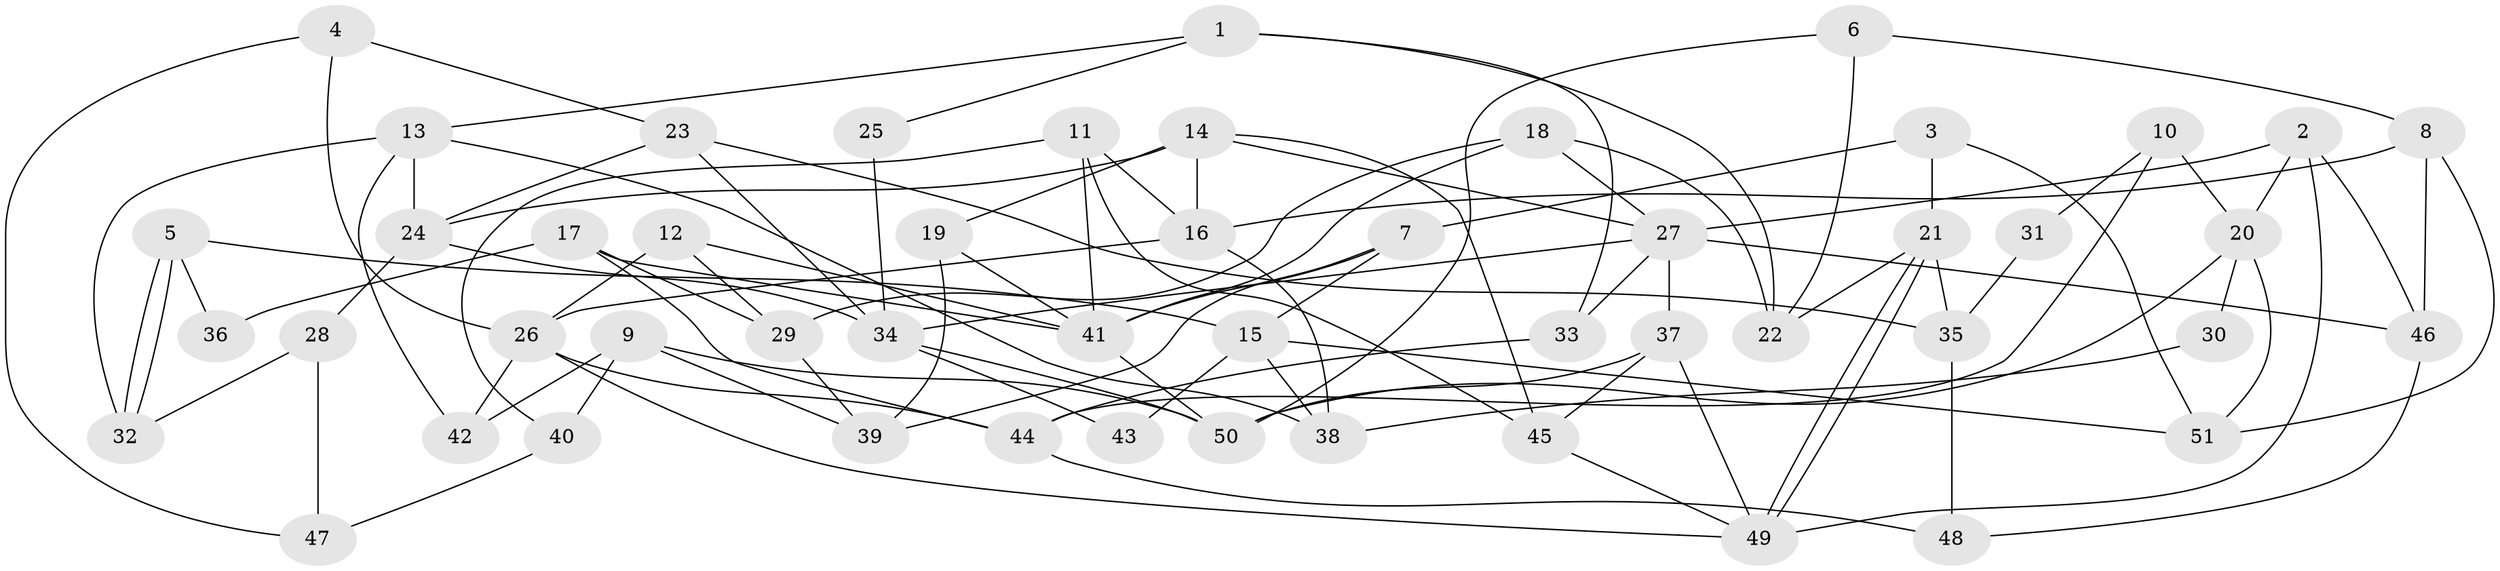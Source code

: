 // coarse degree distribution, {4: 0.26666666666666666, 3: 0.13333333333333333, 7: 0.16666666666666666, 8: 0.06666666666666667, 5: 0.13333333333333333, 6: 0.16666666666666666, 9: 0.03333333333333333, 2: 0.03333333333333333}
// Generated by graph-tools (version 1.1) at 2025/41/03/06/25 10:41:52]
// undirected, 51 vertices, 102 edges
graph export_dot {
graph [start="1"]
  node [color=gray90,style=filled];
  1;
  2;
  3;
  4;
  5;
  6;
  7;
  8;
  9;
  10;
  11;
  12;
  13;
  14;
  15;
  16;
  17;
  18;
  19;
  20;
  21;
  22;
  23;
  24;
  25;
  26;
  27;
  28;
  29;
  30;
  31;
  32;
  33;
  34;
  35;
  36;
  37;
  38;
  39;
  40;
  41;
  42;
  43;
  44;
  45;
  46;
  47;
  48;
  49;
  50;
  51;
  1 -- 13;
  1 -- 33;
  1 -- 22;
  1 -- 25;
  2 -- 27;
  2 -- 49;
  2 -- 20;
  2 -- 46;
  3 -- 21;
  3 -- 51;
  3 -- 7;
  4 -- 47;
  4 -- 26;
  4 -- 23;
  5 -- 32;
  5 -- 32;
  5 -- 15;
  5 -- 36;
  6 -- 22;
  6 -- 8;
  6 -- 50;
  7 -- 41;
  7 -- 15;
  7 -- 39;
  8 -- 16;
  8 -- 46;
  8 -- 51;
  9 -- 50;
  9 -- 42;
  9 -- 39;
  9 -- 40;
  10 -- 20;
  10 -- 44;
  10 -- 31;
  11 -- 16;
  11 -- 45;
  11 -- 40;
  11 -- 41;
  12 -- 41;
  12 -- 29;
  12 -- 26;
  13 -- 24;
  13 -- 38;
  13 -- 32;
  13 -- 42;
  14 -- 19;
  14 -- 27;
  14 -- 16;
  14 -- 24;
  14 -- 45;
  15 -- 51;
  15 -- 38;
  15 -- 43;
  16 -- 26;
  16 -- 38;
  17 -- 41;
  17 -- 29;
  17 -- 36;
  17 -- 44;
  18 -- 27;
  18 -- 22;
  18 -- 29;
  18 -- 41;
  19 -- 39;
  19 -- 41;
  20 -- 50;
  20 -- 30;
  20 -- 51;
  21 -- 49;
  21 -- 49;
  21 -- 35;
  21 -- 22;
  23 -- 24;
  23 -- 34;
  23 -- 35;
  24 -- 34;
  24 -- 28;
  25 -- 34;
  26 -- 49;
  26 -- 42;
  26 -- 44;
  27 -- 37;
  27 -- 34;
  27 -- 33;
  27 -- 46;
  28 -- 32;
  28 -- 47;
  29 -- 39;
  30 -- 38;
  31 -- 35;
  33 -- 44;
  34 -- 50;
  34 -- 43;
  35 -- 48;
  37 -- 45;
  37 -- 50;
  37 -- 49;
  40 -- 47;
  41 -- 50;
  44 -- 48;
  45 -- 49;
  46 -- 48;
}
